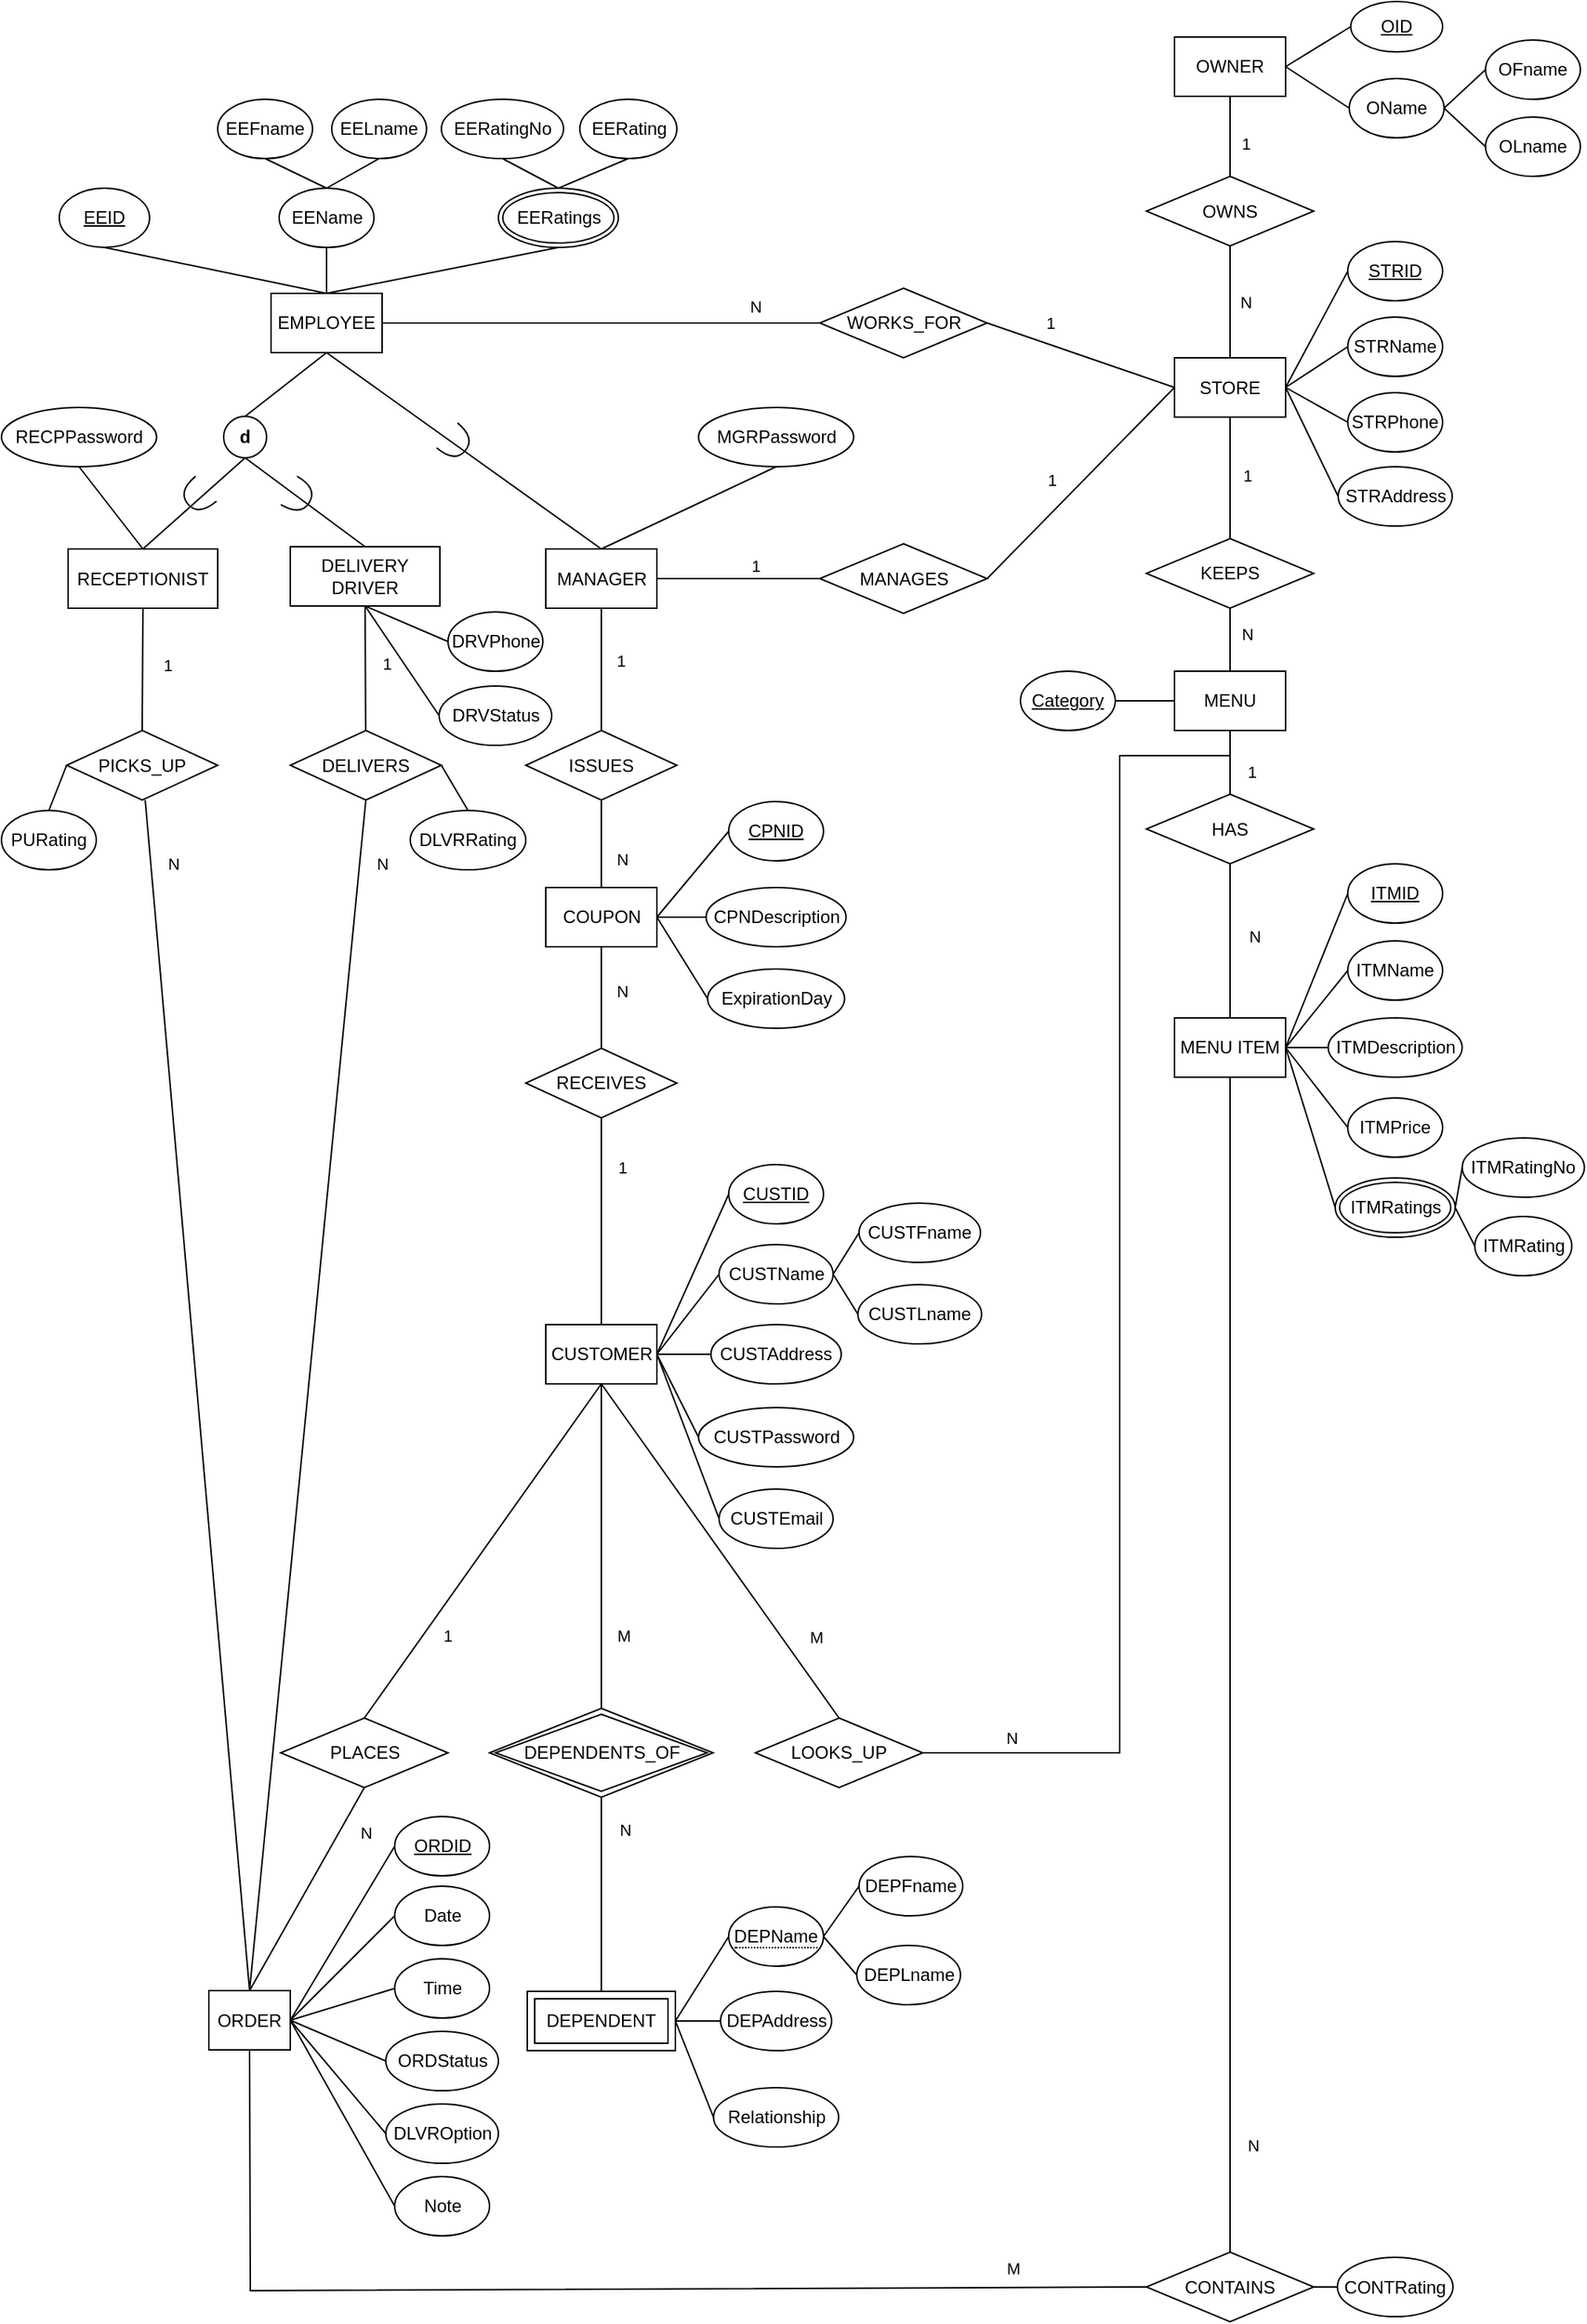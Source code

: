 <mxfile version="17.2.2" type="github">
  <diagram id="SFW6uyiaUGHVdkmB1JjF" name="Page-1">
    <mxGraphModel dx="1112" dy="411" grid="0" gridSize="10" guides="1" tooltips="1" connect="1" arrows="1" fold="1" page="1" pageScale="1" pageWidth="1100" pageHeight="850" background="none" math="0" shadow="0">
      <root>
        <mxCell id="0" />
        <mxCell id="1" parent="0" />
        <mxCell id="noU-ZZ-9LuPT3G-zOBd8-1" value="EMPLOYEE" style="whiteSpace=wrap;html=1;align=center;fillColor=default;" parent="1" vertex="1">
          <mxGeometry x="191" y="210" width="75" height="40" as="geometry" />
        </mxCell>
        <mxCell id="noU-ZZ-9LuPT3G-zOBd8-2" value="EEName" style="ellipse;whiteSpace=wrap;html=1;align=center;fillColor=default;gradientColor=none;" parent="1" vertex="1">
          <mxGeometry x="196.5" y="139" width="64" height="40" as="geometry" />
        </mxCell>
        <mxCell id="noU-ZZ-9LuPT3G-zOBd8-3" value="EEFname" style="ellipse;whiteSpace=wrap;html=1;align=center;fillColor=default;gradientColor=none;" parent="1" vertex="1">
          <mxGeometry x="155" y="79" width="64" height="40" as="geometry" />
        </mxCell>
        <mxCell id="noU-ZZ-9LuPT3G-zOBd8-4" value="EELname" style="ellipse;whiteSpace=wrap;html=1;align=center;fillColor=default;gradientColor=none;" parent="1" vertex="1">
          <mxGeometry x="232" y="79" width="64" height="40" as="geometry" />
        </mxCell>
        <mxCell id="noU-ZZ-9LuPT3G-zOBd8-6" value="&lt;u&gt;EEID&lt;/u&gt;" style="ellipse;whiteSpace=wrap;html=1;align=center;fillColor=default;gradientColor=none;" parent="1" vertex="1">
          <mxGeometry x="48" y="139" width="61" height="40" as="geometry" />
        </mxCell>
        <mxCell id="noU-ZZ-9LuPT3G-zOBd8-8" value="" style="endArrow=none;html=1;rounded=0;exitX=0.5;exitY=0;exitDx=0;exitDy=0;entryX=0.5;entryY=1;entryDx=0;entryDy=0;" parent="1" source="noU-ZZ-9LuPT3G-zOBd8-1" target="noU-ZZ-9LuPT3G-zOBd8-6" edge="1">
          <mxGeometry relative="1" as="geometry">
            <mxPoint x="463" y="321" as="sourcePoint" />
            <mxPoint x="623" y="321" as="targetPoint" />
          </mxGeometry>
        </mxCell>
        <mxCell id="noU-ZZ-9LuPT3G-zOBd8-9" value="" style="endArrow=none;html=1;rounded=0;exitX=0.5;exitY=0;exitDx=0;exitDy=0;entryX=0.5;entryY=1;entryDx=0;entryDy=0;" parent="1" source="noU-ZZ-9LuPT3G-zOBd8-1" target="noU-ZZ-9LuPT3G-zOBd8-2" edge="1">
          <mxGeometry relative="1" as="geometry">
            <mxPoint x="473" y="331" as="sourcePoint" />
            <mxPoint x="633" y="331" as="targetPoint" />
          </mxGeometry>
        </mxCell>
        <mxCell id="noU-ZZ-9LuPT3G-zOBd8-10" value="" style="endArrow=none;html=1;rounded=0;exitX=0.5;exitY=0;exitDx=0;exitDy=0;entryX=0.5;entryY=1;entryDx=0;entryDy=0;" parent="1" source="noU-ZZ-9LuPT3G-zOBd8-1" target="XxhGHqwdwqwEBPAkFFh7-3" edge="1">
          <mxGeometry relative="1" as="geometry">
            <mxPoint x="483" y="341" as="sourcePoint" />
            <mxPoint x="286.5" y="179" as="targetPoint" />
          </mxGeometry>
        </mxCell>
        <mxCell id="noU-ZZ-9LuPT3G-zOBd8-12" value="" style="endArrow=none;html=1;rounded=0;exitX=0.5;exitY=0;exitDx=0;exitDy=0;entryX=0.5;entryY=1;entryDx=0;entryDy=0;" parent="1" source="noU-ZZ-9LuPT3G-zOBd8-2" target="noU-ZZ-9LuPT3G-zOBd8-3" edge="1">
          <mxGeometry relative="1" as="geometry">
            <mxPoint x="503" y="361" as="sourcePoint" />
            <mxPoint x="663" y="361" as="targetPoint" />
          </mxGeometry>
        </mxCell>
        <mxCell id="noU-ZZ-9LuPT3G-zOBd8-13" value="" style="endArrow=none;html=1;rounded=0;exitX=0.5;exitY=0;exitDx=0;exitDy=0;entryX=0.5;entryY=1;entryDx=0;entryDy=0;" parent="1" source="noU-ZZ-9LuPT3G-zOBd8-2" target="noU-ZZ-9LuPT3G-zOBd8-4" edge="1">
          <mxGeometry relative="1" as="geometry">
            <mxPoint x="513" y="371" as="sourcePoint" />
            <mxPoint x="673" y="371" as="targetPoint" />
          </mxGeometry>
        </mxCell>
        <mxCell id="noU-ZZ-9LuPT3G-zOBd8-14" value="&lt;b&gt;d&lt;/b&gt;" style="ellipse;whiteSpace=wrap;html=1;" parent="1" vertex="1">
          <mxGeometry x="159" y="293" width="29" height="28" as="geometry" />
        </mxCell>
        <mxCell id="noU-ZZ-9LuPT3G-zOBd8-15" value="" style="endArrow=none;html=1;rounded=0;exitX=0.5;exitY=1;exitDx=0;exitDy=0;entryX=0.5;entryY=0;entryDx=0;entryDy=0;" parent="1" source="noU-ZZ-9LuPT3G-zOBd8-1" target="noU-ZZ-9LuPT3G-zOBd8-14" edge="1">
          <mxGeometry relative="1" as="geometry">
            <mxPoint x="238.5" y="220" as="sourcePoint" />
            <mxPoint x="424" y="189" as="targetPoint" />
          </mxGeometry>
        </mxCell>
        <mxCell id="noU-ZZ-9LuPT3G-zOBd8-16" value="" style="endArrow=none;html=1;rounded=0;exitX=0.5;exitY=1;exitDx=0;exitDy=0;entryX=0.5;entryY=0;entryDx=0;entryDy=0;" parent="1" source="noU-ZZ-9LuPT3G-zOBd8-1" target="noU-ZZ-9LuPT3G-zOBd8-29" edge="1">
          <mxGeometry relative="1" as="geometry">
            <mxPoint x="248.5" y="230" as="sourcePoint" />
            <mxPoint x="293" y="306" as="targetPoint" />
          </mxGeometry>
        </mxCell>
        <mxCell id="noU-ZZ-9LuPT3G-zOBd8-17" value="" style="endArrow=none;html=1;rounded=0;exitX=0.5;exitY=1;exitDx=0;exitDy=0;entryX=0.5;entryY=0;entryDx=0;entryDy=0;" parent="1" source="noU-ZZ-9LuPT3G-zOBd8-14" target="noU-ZZ-9LuPT3G-zOBd8-26" edge="1">
          <mxGeometry relative="1" as="geometry">
            <mxPoint x="258.5" y="240" as="sourcePoint" />
            <mxPoint x="100" y="381" as="targetPoint" />
          </mxGeometry>
        </mxCell>
        <mxCell id="noU-ZZ-9LuPT3G-zOBd8-18" value="" style="endArrow=none;html=1;rounded=0;exitX=0.5;exitY=1;exitDx=0;exitDy=0;entryX=0.5;entryY=0;entryDx=0;entryDy=0;" parent="1" source="noU-ZZ-9LuPT3G-zOBd8-14" target="noU-ZZ-9LuPT3G-zOBd8-27" edge="1">
          <mxGeometry relative="1" as="geometry">
            <mxPoint x="268.5" y="250" as="sourcePoint" />
            <mxPoint x="247" y="378" as="targetPoint" />
          </mxGeometry>
        </mxCell>
        <mxCell id="noU-ZZ-9LuPT3G-zOBd8-19" value="" style="shape=requiredInterface;html=1;verticalLabelPosition=bottom;sketch=0;rotation=140;" parent="1" vertex="1">
          <mxGeometry x="133" y="336" width="16" height="22" as="geometry" />
        </mxCell>
        <mxCell id="noU-ZZ-9LuPT3G-zOBd8-23" value="" style="shape=requiredInterface;html=1;verticalLabelPosition=bottom;sketch=0;rotation=30;" parent="1" vertex="1">
          <mxGeometry x="202" y="336" width="16" height="22" as="geometry" />
        </mxCell>
        <mxCell id="noU-ZZ-9LuPT3G-zOBd8-25" value="" style="shape=requiredInterface;html=1;verticalLabelPosition=bottom;sketch=0;rotation=40;" parent="1" vertex="1">
          <mxGeometry x="308" y="300" width="16" height="22" as="geometry" />
        </mxCell>
        <mxCell id="noU-ZZ-9LuPT3G-zOBd8-26" value="RECEPTIONIST" style="whiteSpace=wrap;html=1;align=center;fillColor=default;" parent="1" vertex="1">
          <mxGeometry x="54" y="382.5" width="101" height="40" as="geometry" />
        </mxCell>
        <mxCell id="noU-ZZ-9LuPT3G-zOBd8-27" value="DELIVERY DRIVER" style="whiteSpace=wrap;html=1;align=center;fillColor=default;" parent="1" vertex="1">
          <mxGeometry x="204" y="381" width="101" height="40" as="geometry" />
        </mxCell>
        <mxCell id="noU-ZZ-9LuPT3G-zOBd8-29" value="MANAGER" style="whiteSpace=wrap;html=1;align=center;fillColor=default;" parent="1" vertex="1">
          <mxGeometry x="376.5" y="382.5" width="75" height="40" as="geometry" />
        </mxCell>
        <mxCell id="noU-ZZ-9LuPT3G-zOBd8-30" value="WORKS_FOR" style="shape=rhombus;perimeter=rhombusPerimeter;whiteSpace=wrap;html=1;align=center;fillColor=default;gradientColor=none;" parent="1" vertex="1">
          <mxGeometry x="561.5" y="206.5" width="113" height="47" as="geometry" />
        </mxCell>
        <mxCell id="noU-ZZ-9LuPT3G-zOBd8-31" value="STORE" style="whiteSpace=wrap;html=1;align=center;fillColor=default;" parent="1" vertex="1">
          <mxGeometry x="801" y="253.5" width="75" height="40" as="geometry" />
        </mxCell>
        <mxCell id="noU-ZZ-9LuPT3G-zOBd8-32" value="&lt;u&gt;STRID&lt;/u&gt;" style="ellipse;whiteSpace=wrap;html=1;align=center;fillColor=default;gradientColor=none;" parent="1" vertex="1">
          <mxGeometry x="918" y="175" width="64" height="40" as="geometry" />
        </mxCell>
        <mxCell id="noU-ZZ-9LuPT3G-zOBd8-33" value="OWNER" style="whiteSpace=wrap;html=1;align=center;fillColor=default;" parent="1" vertex="1">
          <mxGeometry x="801" y="37" width="75" height="40" as="geometry" />
        </mxCell>
        <mxCell id="noU-ZZ-9LuPT3G-zOBd8-35" value="OWNS" style="shape=rhombus;perimeter=rhombusPerimeter;whiteSpace=wrap;html=1;align=center;fillColor=default;gradientColor=none;" parent="1" vertex="1">
          <mxGeometry x="782" y="131" width="113" height="47" as="geometry" />
        </mxCell>
        <mxCell id="noU-ZZ-9LuPT3G-zOBd8-36" value="&lt;u&gt;OID&lt;/u&gt;" style="ellipse;whiteSpace=wrap;html=1;align=center;fillColor=default;gradientColor=none;" parent="1" vertex="1">
          <mxGeometry x="920" y="13" width="62" height="34" as="geometry" />
        </mxCell>
        <mxCell id="noU-ZZ-9LuPT3G-zOBd8-37" value="OName" style="ellipse;whiteSpace=wrap;html=1;align=center;fillColor=default;gradientColor=none;" parent="1" vertex="1">
          <mxGeometry x="919" y="65" width="64" height="40" as="geometry" />
        </mxCell>
        <mxCell id="noU-ZZ-9LuPT3G-zOBd8-38" value="OFname" style="ellipse;whiteSpace=wrap;html=1;align=center;fillColor=default;gradientColor=none;" parent="1" vertex="1">
          <mxGeometry x="1011" y="39" width="64" height="40" as="geometry" />
        </mxCell>
        <mxCell id="noU-ZZ-9LuPT3G-zOBd8-39" value="OLname" style="ellipse;whiteSpace=wrap;html=1;align=center;fillColor=default;gradientColor=none;" parent="1" vertex="1">
          <mxGeometry x="1011" y="91" width="64" height="40" as="geometry" />
        </mxCell>
        <mxCell id="noU-ZZ-9LuPT3G-zOBd8-40" value="" style="endArrow=none;html=1;rounded=0;exitX=1;exitY=0.5;exitDx=0;exitDy=0;entryX=0;entryY=0.5;entryDx=0;entryDy=0;" parent="1" source="noU-ZZ-9LuPT3G-zOBd8-37" target="noU-ZZ-9LuPT3G-zOBd8-38" edge="1">
          <mxGeometry relative="1" as="geometry">
            <mxPoint x="1211" y="189" as="sourcePoint" />
            <mxPoint x="1371" y="189" as="targetPoint" />
          </mxGeometry>
        </mxCell>
        <mxCell id="noU-ZZ-9LuPT3G-zOBd8-41" value="" style="endArrow=none;html=1;rounded=0;entryX=0;entryY=0.5;entryDx=0;entryDy=0;exitX=1;exitY=0.5;exitDx=0;exitDy=0;" parent="1" source="noU-ZZ-9LuPT3G-zOBd8-37" target="noU-ZZ-9LuPT3G-zOBd8-39" edge="1">
          <mxGeometry relative="1" as="geometry">
            <mxPoint x="967" y="138" as="sourcePoint" />
            <mxPoint x="1381" y="199" as="targetPoint" />
          </mxGeometry>
        </mxCell>
        <mxCell id="noU-ZZ-9LuPT3G-zOBd8-42" value="" style="endArrow=none;html=1;rounded=0;exitX=0;exitY=0.5;exitDx=0;exitDy=0;entryX=1;entryY=0.5;entryDx=0;entryDy=0;" parent="1" source="noU-ZZ-9LuPT3G-zOBd8-36" target="noU-ZZ-9LuPT3G-zOBd8-33" edge="1">
          <mxGeometry relative="1" as="geometry">
            <mxPoint x="371.5" y="220" as="sourcePoint" />
            <mxPoint x="557" y="189" as="targetPoint" />
          </mxGeometry>
        </mxCell>
        <mxCell id="noU-ZZ-9LuPT3G-zOBd8-43" value="" style="endArrow=none;html=1;rounded=0;exitX=0;exitY=0.5;exitDx=0;exitDy=0;entryX=1;entryY=0.5;entryDx=0;entryDy=0;" parent="1" source="noU-ZZ-9LuPT3G-zOBd8-37" target="noU-ZZ-9LuPT3G-zOBd8-33" edge="1">
          <mxGeometry relative="1" as="geometry">
            <mxPoint x="381.5" y="230" as="sourcePoint" />
            <mxPoint x="567" y="199" as="targetPoint" />
          </mxGeometry>
        </mxCell>
        <mxCell id="noU-ZZ-9LuPT3G-zOBd8-44" value="STRName" style="ellipse;whiteSpace=wrap;html=1;align=center;fillColor=default;gradientColor=none;" parent="1" vertex="1">
          <mxGeometry x="918" y="226" width="64" height="40" as="geometry" />
        </mxCell>
        <mxCell id="noU-ZZ-9LuPT3G-zOBd8-45" value="STRPhone" style="ellipse;whiteSpace=wrap;html=1;align=center;fillColor=default;gradientColor=none;" parent="1" vertex="1">
          <mxGeometry x="918" y="277" width="64" height="40" as="geometry" />
        </mxCell>
        <mxCell id="noU-ZZ-9LuPT3G-zOBd8-46" value="STRAddress" style="ellipse;whiteSpace=wrap;html=1;align=center;fillColor=default;gradientColor=none;" parent="1" vertex="1">
          <mxGeometry x="911.5" y="327" width="77" height="40" as="geometry" />
        </mxCell>
        <mxCell id="noU-ZZ-9LuPT3G-zOBd8-47" value="" style="endArrow=none;html=1;rounded=0;entryX=0;entryY=0.5;entryDx=0;entryDy=0;exitX=1;exitY=0.5;exitDx=0;exitDy=0;" parent="1" source="noU-ZZ-9LuPT3G-zOBd8-31" target="noU-ZZ-9LuPT3G-zOBd8-32" edge="1">
          <mxGeometry relative="1" as="geometry">
            <mxPoint x="862" y="278" as="sourcePoint" />
            <mxPoint x="848.5" y="47" as="targetPoint" />
          </mxGeometry>
        </mxCell>
        <mxCell id="noU-ZZ-9LuPT3G-zOBd8-48" value="" style="endArrow=none;html=1;rounded=0;entryX=0;entryY=0.5;entryDx=0;entryDy=0;exitX=1;exitY=0.5;exitDx=0;exitDy=0;" parent="1" source="noU-ZZ-9LuPT3G-zOBd8-31" target="noU-ZZ-9LuPT3G-zOBd8-44" edge="1">
          <mxGeometry relative="1" as="geometry">
            <mxPoint x="949" y="233" as="sourcePoint" />
            <mxPoint x="858.5" y="57" as="targetPoint" />
          </mxGeometry>
        </mxCell>
        <mxCell id="noU-ZZ-9LuPT3G-zOBd8-49" value="" style="endArrow=none;html=1;rounded=0;exitX=1;exitY=0.5;exitDx=0;exitDy=0;entryX=0;entryY=0.5;entryDx=0;entryDy=0;" parent="1" source="noU-ZZ-9LuPT3G-zOBd8-31" target="noU-ZZ-9LuPT3G-zOBd8-45" edge="1">
          <mxGeometry relative="1" as="geometry">
            <mxPoint x="917" y="37" as="sourcePoint" />
            <mxPoint x="868.5" y="67" as="targetPoint" />
          </mxGeometry>
        </mxCell>
        <mxCell id="noU-ZZ-9LuPT3G-zOBd8-50" value="" style="endArrow=none;html=1;rounded=0;exitX=0;exitY=0.5;exitDx=0;exitDy=0;entryX=1;entryY=0.5;entryDx=0;entryDy=0;" parent="1" source="noU-ZZ-9LuPT3G-zOBd8-46" target="noU-ZZ-9LuPT3G-zOBd8-31" edge="1">
          <mxGeometry relative="1" as="geometry">
            <mxPoint x="927" y="47" as="sourcePoint" />
            <mxPoint x="878.5" y="77" as="targetPoint" />
          </mxGeometry>
        </mxCell>
        <mxCell id="noU-ZZ-9LuPT3G-zOBd8-51" value="MANAGES" style="shape=rhombus;perimeter=rhombusPerimeter;whiteSpace=wrap;html=1;align=center;fillColor=default;gradientColor=none;" parent="1" vertex="1">
          <mxGeometry x="561.5" y="379" width="113" height="47" as="geometry" />
        </mxCell>
        <mxCell id="noU-ZZ-9LuPT3G-zOBd8-52" value="KEEPS" style="shape=rhombus;perimeter=rhombusPerimeter;whiteSpace=wrap;html=1;align=center;fillColor=default;gradientColor=none;" parent="1" vertex="1">
          <mxGeometry x="782" y="375.5" width="113" height="47" as="geometry" />
        </mxCell>
        <mxCell id="noU-ZZ-9LuPT3G-zOBd8-53" value="MENU" style="whiteSpace=wrap;html=1;align=center;fillColor=default;" parent="1" vertex="1">
          <mxGeometry x="801" y="465" width="75" height="40" as="geometry" />
        </mxCell>
        <mxCell id="noU-ZZ-9LuPT3G-zOBd8-54" value="HAS" style="shape=rhombus;perimeter=rhombusPerimeter;whiteSpace=wrap;html=1;align=center;fillColor=default;gradientColor=none;" parent="1" vertex="1">
          <mxGeometry x="782" y="548" width="113" height="47" as="geometry" />
        </mxCell>
        <mxCell id="noU-ZZ-9LuPT3G-zOBd8-55" value="MENU ITEM" style="whiteSpace=wrap;html=1;align=center;fillColor=default;" parent="1" vertex="1">
          <mxGeometry x="801" y="699" width="75" height="40" as="geometry" />
        </mxCell>
        <mxCell id="noU-ZZ-9LuPT3G-zOBd8-56" value="&lt;u&gt;Category&lt;/u&gt;" style="ellipse;whiteSpace=wrap;html=1;align=center;fillColor=default;gradientColor=none;" parent="1" vertex="1">
          <mxGeometry x="697" y="465" width="64" height="40" as="geometry" />
        </mxCell>
        <mxCell id="noU-ZZ-9LuPT3G-zOBd8-57" value="" style="endArrow=none;html=1;rounded=0;entryX=0;entryY=0.5;entryDx=0;entryDy=0;exitX=1;exitY=0.5;exitDx=0;exitDy=0;" parent="1" source="noU-ZZ-9LuPT3G-zOBd8-56" target="noU-ZZ-9LuPT3G-zOBd8-53" edge="1">
          <mxGeometry relative="1" as="geometry">
            <mxPoint x="612" y="517" as="sourcePoint" />
            <mxPoint x="795" y="205" as="targetPoint" />
          </mxGeometry>
        </mxCell>
        <mxCell id="noU-ZZ-9LuPT3G-zOBd8-58" value="&lt;u&gt;ITMID&lt;/u&gt;" style="ellipse;whiteSpace=wrap;html=1;align=center;fillColor=default;gradientColor=none;" parent="1" vertex="1">
          <mxGeometry x="918" y="595" width="64" height="40" as="geometry" />
        </mxCell>
        <mxCell id="noU-ZZ-9LuPT3G-zOBd8-59" value="ITMName" style="ellipse;whiteSpace=wrap;html=1;align=center;fillColor=default;gradientColor=none;" parent="1" vertex="1">
          <mxGeometry x="918" y="647" width="64" height="40" as="geometry" />
        </mxCell>
        <mxCell id="noU-ZZ-9LuPT3G-zOBd8-60" value="ITMDescription" style="ellipse;whiteSpace=wrap;html=1;align=center;fillColor=default;gradientColor=none;" parent="1" vertex="1">
          <mxGeometry x="904.75" y="699" width="90.5" height="40" as="geometry" />
        </mxCell>
        <mxCell id="noU-ZZ-9LuPT3G-zOBd8-61" value="ITMPrice" style="ellipse;whiteSpace=wrap;html=1;align=center;fillColor=default;gradientColor=none;" parent="1" vertex="1">
          <mxGeometry x="918" y="753" width="64" height="40" as="geometry" />
        </mxCell>
        <mxCell id="noU-ZZ-9LuPT3G-zOBd8-62" value="" style="endArrow=none;html=1;rounded=0;entryX=0;entryY=0.5;entryDx=0;entryDy=0;exitX=1;exitY=0.5;exitDx=0;exitDy=0;" parent="1" source="noU-ZZ-9LuPT3G-zOBd8-55" target="noU-ZZ-9LuPT3G-zOBd8-58" edge="1">
          <mxGeometry relative="1" as="geometry">
            <mxPoint x="928" y="495" as="sourcePoint" />
            <mxPoint x="886" y="495" as="targetPoint" />
          </mxGeometry>
        </mxCell>
        <mxCell id="noU-ZZ-9LuPT3G-zOBd8-63" value="" style="endArrow=none;html=1;rounded=0;entryX=1;entryY=0.5;entryDx=0;entryDy=0;exitX=0;exitY=0.5;exitDx=0;exitDy=0;" parent="1" source="noU-ZZ-9LuPT3G-zOBd8-59" target="noU-ZZ-9LuPT3G-zOBd8-55" edge="1">
          <mxGeometry relative="1" as="geometry">
            <mxPoint x="938" y="505" as="sourcePoint" />
            <mxPoint x="896" y="505" as="targetPoint" />
          </mxGeometry>
        </mxCell>
        <mxCell id="noU-ZZ-9LuPT3G-zOBd8-64" value="" style="endArrow=none;html=1;rounded=0;entryX=1;entryY=0.5;entryDx=0;entryDy=0;exitX=0;exitY=0.5;exitDx=0;exitDy=0;" parent="1" source="noU-ZZ-9LuPT3G-zOBd8-60" target="noU-ZZ-9LuPT3G-zOBd8-55" edge="1">
          <mxGeometry relative="1" as="geometry">
            <mxPoint x="948" y="515" as="sourcePoint" />
            <mxPoint x="906" y="515" as="targetPoint" />
          </mxGeometry>
        </mxCell>
        <mxCell id="noU-ZZ-9LuPT3G-zOBd8-65" value="" style="endArrow=none;html=1;rounded=0;entryX=0;entryY=0.5;entryDx=0;entryDy=0;exitX=1;exitY=0.5;exitDx=0;exitDy=0;" parent="1" source="noU-ZZ-9LuPT3G-zOBd8-55" target="noU-ZZ-9LuPT3G-zOBd8-61" edge="1">
          <mxGeometry relative="1" as="geometry">
            <mxPoint x="958" y="525" as="sourcePoint" />
            <mxPoint x="916" y="525" as="targetPoint" />
          </mxGeometry>
        </mxCell>
        <mxCell id="noU-ZZ-9LuPT3G-zOBd8-66" value="ORDER" style="whiteSpace=wrap;html=1;align=center;fillColor=default;" parent="1" vertex="1">
          <mxGeometry x="149" y="1355.5" width="55" height="40" as="geometry" />
        </mxCell>
        <mxCell id="noU-ZZ-9LuPT3G-zOBd8-69" value="&lt;u&gt;ORDID&lt;/u&gt;" style="ellipse;whiteSpace=wrap;html=1;align=center;fillColor=default;gradientColor=none;" parent="1" vertex="1">
          <mxGeometry x="274.5" y="1238" width="64" height="40" as="geometry" />
        </mxCell>
        <mxCell id="noU-ZZ-9LuPT3G-zOBd8-71" value="CONTAINS" style="shape=rhombus;perimeter=rhombusPerimeter;whiteSpace=wrap;html=1;align=center;fillColor=default;gradientColor=none;" parent="1" vertex="1">
          <mxGeometry x="782" y="1532" width="113" height="47" as="geometry" />
        </mxCell>
        <mxCell id="noU-ZZ-9LuPT3G-zOBd8-72" value="DELIVERS" style="shape=rhombus;perimeter=rhombusPerimeter;whiteSpace=wrap;html=1;align=center;fillColor=default;gradientColor=none;" parent="1" vertex="1">
          <mxGeometry x="204" y="505" width="102" height="47" as="geometry" />
        </mxCell>
        <mxCell id="noU-ZZ-9LuPT3G-zOBd8-73" value="PICKS_UP" style="shape=rhombus;perimeter=rhombusPerimeter;whiteSpace=wrap;html=1;align=center;fillColor=default;gradientColor=none;" parent="1" vertex="1">
          <mxGeometry x="53" y="505" width="102" height="47" as="geometry" />
        </mxCell>
        <mxCell id="noU-ZZ-9LuPT3G-zOBd8-75" value="ISSUES" style="shape=rhombus;perimeter=rhombusPerimeter;whiteSpace=wrap;html=1;align=center;fillColor=default;gradientColor=none;" parent="1" vertex="1">
          <mxGeometry x="363" y="505" width="102" height="47" as="geometry" />
        </mxCell>
        <mxCell id="noU-ZZ-9LuPT3G-zOBd8-76" value="COUPON" style="whiteSpace=wrap;html=1;align=center;fillColor=default;" parent="1" vertex="1">
          <mxGeometry x="376.5" y="611" width="75" height="40" as="geometry" />
        </mxCell>
        <mxCell id="noU-ZZ-9LuPT3G-zOBd8-77" value="&lt;u&gt;CPNID&lt;/u&gt;" style="ellipse;whiteSpace=wrap;html=1;align=center;fillColor=default;gradientColor=none;" parent="1" vertex="1">
          <mxGeometry x="500" y="553" width="64" height="40" as="geometry" />
        </mxCell>
        <mxCell id="noU-ZZ-9LuPT3G-zOBd8-80" value="" style="endArrow=none;html=1;rounded=0;entryX=1;entryY=0.5;entryDx=0;entryDy=0;exitX=0;exitY=0.5;exitDx=0;exitDy=0;" parent="1" source="XxhGHqwdwqwEBPAkFFh7-5" target="noU-ZZ-9LuPT3G-zOBd8-55" edge="1">
          <mxGeometry relative="1" as="geometry">
            <mxPoint x="894.0" y="800.0" as="sourcePoint" />
            <mxPoint x="928" y="753" as="targetPoint" />
          </mxGeometry>
        </mxCell>
        <mxCell id="noU-ZZ-9LuPT3G-zOBd8-83" value="CPNDescription" style="ellipse;whiteSpace=wrap;html=1;align=center;fillColor=default;gradientColor=none;" parent="1" vertex="1">
          <mxGeometry x="484.75" y="611" width="94.5" height="40" as="geometry" />
        </mxCell>
        <mxCell id="noU-ZZ-9LuPT3G-zOBd8-85" value="ExpirationDay" style="ellipse;whiteSpace=wrap;html=1;align=center;fillColor=default;gradientColor=none;" parent="1" vertex="1">
          <mxGeometry x="485.75" y="666" width="92.5" height="40" as="geometry" />
        </mxCell>
        <mxCell id="noU-ZZ-9LuPT3G-zOBd8-86" value="" style="endArrow=none;html=1;rounded=0;entryX=0;entryY=0.5;entryDx=0;entryDy=0;exitX=1;exitY=0.5;exitDx=0;exitDy=0;" parent="1" source="noU-ZZ-9LuPT3G-zOBd8-76" target="noU-ZZ-9LuPT3G-zOBd8-77" edge="1">
          <mxGeometry relative="1" as="geometry">
            <mxPoint x="580" y="714" as="sourcePoint" />
            <mxPoint x="622" y="567" as="targetPoint" />
          </mxGeometry>
        </mxCell>
        <mxCell id="noU-ZZ-9LuPT3G-zOBd8-87" value="" style="endArrow=none;html=1;rounded=0;entryX=0;entryY=0.5;entryDx=0;entryDy=0;exitX=1;exitY=0.5;exitDx=0;exitDy=0;" parent="1" source="noU-ZZ-9LuPT3G-zOBd8-76" target="noU-ZZ-9LuPT3G-zOBd8-83" edge="1">
          <mxGeometry relative="1" as="geometry">
            <mxPoint x="763" y="708" as="sourcePoint" />
            <mxPoint x="805" y="561" as="targetPoint" />
          </mxGeometry>
        </mxCell>
        <mxCell id="noU-ZZ-9LuPT3G-zOBd8-88" value="" style="endArrow=none;html=1;rounded=0;entryX=0;entryY=0.5;entryDx=0;entryDy=0;exitX=1;exitY=0.5;exitDx=0;exitDy=0;" parent="1" source="noU-ZZ-9LuPT3G-zOBd8-76" target="noU-ZZ-9LuPT3G-zOBd8-85" edge="1">
          <mxGeometry relative="1" as="geometry">
            <mxPoint x="437" y="667" as="sourcePoint" />
            <mxPoint x="815" y="571" as="targetPoint" />
          </mxGeometry>
        </mxCell>
        <mxCell id="noU-ZZ-9LuPT3G-zOBd8-89" value="CUSTOMER" style="whiteSpace=wrap;html=1;align=center;fillColor=default;" parent="1" vertex="1">
          <mxGeometry x="376.5" y="906" width="75" height="40" as="geometry" />
        </mxCell>
        <mxCell id="noU-ZZ-9LuPT3G-zOBd8-90" value="RECEIVES" style="shape=rhombus;perimeter=rhombusPerimeter;whiteSpace=wrap;html=1;align=center;fillColor=default;gradientColor=none;" parent="1" vertex="1">
          <mxGeometry x="363" y="719.5" width="102" height="47" as="geometry" />
        </mxCell>
        <mxCell id="noU-ZZ-9LuPT3G-zOBd8-91" value="&lt;u&gt;CUSTID&lt;/u&gt;" style="ellipse;whiteSpace=wrap;html=1;align=center;fillColor=default;gradientColor=none;" parent="1" vertex="1">
          <mxGeometry x="500" y="798" width="64" height="40" as="geometry" />
        </mxCell>
        <mxCell id="noU-ZZ-9LuPT3G-zOBd8-92" value="CUSTName" style="ellipse;whiteSpace=wrap;html=1;align=center;fillColor=default;gradientColor=none;" parent="1" vertex="1">
          <mxGeometry x="493.5" y="852" width="77" height="40" as="geometry" />
        </mxCell>
        <mxCell id="noU-ZZ-9LuPT3G-zOBd8-93" value="CUSTFname" style="ellipse;whiteSpace=wrap;html=1;align=center;fillColor=default;gradientColor=none;" parent="1" vertex="1">
          <mxGeometry x="588" y="824" width="82" height="40" as="geometry" />
        </mxCell>
        <mxCell id="noU-ZZ-9LuPT3G-zOBd8-94" value="CUSTLname" style="ellipse;whiteSpace=wrap;html=1;align=center;fillColor=default;gradientColor=none;" parent="1" vertex="1">
          <mxGeometry x="587.25" y="879" width="83.5" height="40" as="geometry" />
        </mxCell>
        <mxCell id="noU-ZZ-9LuPT3G-zOBd8-95" value="" style="endArrow=none;html=1;rounded=0;exitX=1;exitY=0.5;exitDx=0;exitDy=0;entryX=0;entryY=0.5;entryDx=0;entryDy=0;" parent="1" source="noU-ZZ-9LuPT3G-zOBd8-92" target="noU-ZZ-9LuPT3G-zOBd8-93" edge="1">
          <mxGeometry relative="1" as="geometry">
            <mxPoint x="799" y="1073" as="sourcePoint" />
            <mxPoint x="959" y="1073" as="targetPoint" />
          </mxGeometry>
        </mxCell>
        <mxCell id="noU-ZZ-9LuPT3G-zOBd8-96" value="" style="endArrow=none;html=1;rounded=0;entryX=0;entryY=0.5;entryDx=0;entryDy=0;exitX=1;exitY=0.5;exitDx=0;exitDy=0;" parent="1" source="noU-ZZ-9LuPT3G-zOBd8-92" target="noU-ZZ-9LuPT3G-zOBd8-94" edge="1">
          <mxGeometry relative="1" as="geometry">
            <mxPoint x="555" y="1022" as="sourcePoint" />
            <mxPoint x="969" y="1083" as="targetPoint" />
          </mxGeometry>
        </mxCell>
        <mxCell id="noU-ZZ-9LuPT3G-zOBd8-97" value="CUSTAddress" style="ellipse;whiteSpace=wrap;html=1;align=center;fillColor=default;gradientColor=none;" parent="1" vertex="1">
          <mxGeometry x="488" y="906" width="88" height="40" as="geometry" />
        </mxCell>
        <mxCell id="noU-ZZ-9LuPT3G-zOBd8-103" value="" style="endArrow=none;html=1;rounded=0;exitX=1;exitY=0.5;exitDx=0;exitDy=0;entryX=0;entryY=0.5;entryDx=0;entryDy=0;" parent="1" source="noU-ZZ-9LuPT3G-zOBd8-89" target="noU-ZZ-9LuPT3G-zOBd8-91" edge="1">
          <mxGeometry relative="1" as="geometry">
            <mxPoint x="574" y="906.5" as="sourcePoint" />
            <mxPoint x="598" y="880" as="targetPoint" />
          </mxGeometry>
        </mxCell>
        <mxCell id="noU-ZZ-9LuPT3G-zOBd8-104" value="" style="endArrow=none;html=1;rounded=0;exitX=0;exitY=0.5;exitDx=0;exitDy=0;entryX=1;entryY=0.5;entryDx=0;entryDy=0;" parent="1" source="noU-ZZ-9LuPT3G-zOBd8-92" target="noU-ZZ-9LuPT3G-zOBd8-89" edge="1">
          <mxGeometry relative="1" as="geometry">
            <mxPoint x="584" y="916.5" as="sourcePoint" />
            <mxPoint x="460" y="937" as="targetPoint" />
          </mxGeometry>
        </mxCell>
        <mxCell id="noU-ZZ-9LuPT3G-zOBd8-105" value="" style="endArrow=none;html=1;rounded=0;exitX=0;exitY=0.5;exitDx=0;exitDy=0;entryX=1;entryY=0.5;entryDx=0;entryDy=0;" parent="1" source="noU-ZZ-9LuPT3G-zOBd8-97" target="noU-ZZ-9LuPT3G-zOBd8-89" edge="1">
          <mxGeometry relative="1" as="geometry">
            <mxPoint x="594" y="926.5" as="sourcePoint" />
            <mxPoint x="618" y="900" as="targetPoint" />
          </mxGeometry>
        </mxCell>
        <mxCell id="noU-ZZ-9LuPT3G-zOBd8-107" value="DEPENDENTS_OF" style="shape=rhombus;double=1;perimeter=rhombusPerimeter;whiteSpace=wrap;html=1;align=center;" parent="1" vertex="1">
          <mxGeometry x="338.5" y="1165" width="151" height="60" as="geometry" />
        </mxCell>
        <mxCell id="noU-ZZ-9LuPT3G-zOBd8-108" value="DEPENDENT" style="shape=ext;margin=3;double=1;whiteSpace=wrap;html=1;align=center;" parent="1" vertex="1">
          <mxGeometry x="364" y="1356" width="100" height="40" as="geometry" />
        </mxCell>
        <mxCell id="noU-ZZ-9LuPT3G-zOBd8-110" value="DEPFname" style="ellipse;whiteSpace=wrap;html=1;align=center;fillColor=default;gradientColor=none;" parent="1" vertex="1">
          <mxGeometry x="588" y="1265" width="70" height="40" as="geometry" />
        </mxCell>
        <mxCell id="noU-ZZ-9LuPT3G-zOBd8-111" value="DEPLname" style="ellipse;whiteSpace=wrap;html=1;align=center;fillColor=default;gradientColor=none;" parent="1" vertex="1">
          <mxGeometry x="586.5" y="1325" width="70" height="40" as="geometry" />
        </mxCell>
        <mxCell id="noU-ZZ-9LuPT3G-zOBd8-112" value="" style="endArrow=none;html=1;rounded=0;exitX=1;exitY=0.5;exitDx=0;exitDy=0;entryX=0;entryY=0.5;entryDx=0;entryDy=0;" parent="1" source="WgHKaXqXbtPij1zSODDi-1" target="noU-ZZ-9LuPT3G-zOBd8-110" edge="1">
          <mxGeometry relative="1" as="geometry">
            <mxPoint x="564" y="1311.5" as="sourcePoint" />
            <mxPoint x="959" y="1488" as="targetPoint" />
          </mxGeometry>
        </mxCell>
        <mxCell id="noU-ZZ-9LuPT3G-zOBd8-113" value="" style="endArrow=none;html=1;rounded=0;entryX=0;entryY=0.5;entryDx=0;entryDy=0;exitX=1;exitY=0.5;exitDx=0;exitDy=0;" parent="1" source="WgHKaXqXbtPij1zSODDi-1" target="noU-ZZ-9LuPT3G-zOBd8-111" edge="1">
          <mxGeometry relative="1" as="geometry">
            <mxPoint x="564" y="1311.5" as="sourcePoint" />
            <mxPoint x="969" y="1498" as="targetPoint" />
          </mxGeometry>
        </mxCell>
        <mxCell id="noU-ZZ-9LuPT3G-zOBd8-114" value="DEPAddress" style="ellipse;whiteSpace=wrap;html=1;align=center;fillColor=default;gradientColor=none;" parent="1" vertex="1">
          <mxGeometry x="494.5" y="1356" width="75" height="40" as="geometry" />
        </mxCell>
        <mxCell id="noU-ZZ-9LuPT3G-zOBd8-115" value="Relationship" style="ellipse;whiteSpace=wrap;html=1;align=center;fillColor=default;gradientColor=none;" parent="1" vertex="1">
          <mxGeometry x="489.75" y="1421" width="84.5" height="40" as="geometry" />
        </mxCell>
        <mxCell id="noU-ZZ-9LuPT3G-zOBd8-116" value="" style="endArrow=none;html=1;rounded=0;exitX=1;exitY=0.5;exitDx=0;exitDy=0;entryX=0;entryY=0.5;entryDx=0;entryDy=0;" parent="1" source="noU-ZZ-9LuPT3G-zOBd8-108" target="WgHKaXqXbtPij1zSODDi-1" edge="1">
          <mxGeometry relative="1" as="geometry">
            <mxPoint x="574" y="1321.5" as="sourcePoint" />
            <mxPoint x="500" y="1311.5" as="targetPoint" />
          </mxGeometry>
        </mxCell>
        <mxCell id="noU-ZZ-9LuPT3G-zOBd8-117" value="" style="endArrow=none;html=1;rounded=0;exitX=0;exitY=0.5;exitDx=0;exitDy=0;entryX=1;entryY=0.5;entryDx=0;entryDy=0;" parent="1" source="noU-ZZ-9LuPT3G-zOBd8-114" target="noU-ZZ-9LuPT3G-zOBd8-108" edge="1">
          <mxGeometry relative="1" as="geometry">
            <mxPoint x="584" y="1331.5" as="sourcePoint" />
            <mxPoint x="608" y="1305" as="targetPoint" />
          </mxGeometry>
        </mxCell>
        <mxCell id="noU-ZZ-9LuPT3G-zOBd8-118" value="" style="endArrow=none;html=1;rounded=0;exitX=0;exitY=0.5;exitDx=0;exitDy=0;entryX=1;entryY=0.5;entryDx=0;entryDy=0;" parent="1" source="noU-ZZ-9LuPT3G-zOBd8-115" target="noU-ZZ-9LuPT3G-zOBd8-108" edge="1">
          <mxGeometry relative="1" as="geometry">
            <mxPoint x="594" y="1341.5" as="sourcePoint" />
            <mxPoint x="618" y="1315" as="targetPoint" />
          </mxGeometry>
        </mxCell>
        <mxCell id="noU-ZZ-9LuPT3G-zOBd8-119" value="PLACES" style="shape=rhombus;perimeter=rhombusPerimeter;whiteSpace=wrap;html=1;align=center;fillColor=default;gradientColor=none;" parent="1" vertex="1">
          <mxGeometry x="197.5" y="1171.5" width="113" height="47" as="geometry" />
        </mxCell>
        <mxCell id="noU-ZZ-9LuPT3G-zOBd8-120" value="LOOKS_UP" style="shape=rhombus;perimeter=rhombusPerimeter;whiteSpace=wrap;html=1;align=center;fillColor=default;gradientColor=none;" parent="1" vertex="1">
          <mxGeometry x="518" y="1171.5" width="113" height="47" as="geometry" />
        </mxCell>
        <mxCell id="noU-ZZ-9LuPT3G-zOBd8-121" value="Date" style="ellipse;whiteSpace=wrap;html=1;align=center;fillColor=default;gradientColor=none;" parent="1" vertex="1">
          <mxGeometry x="274.5" y="1285" width="64" height="40" as="geometry" />
        </mxCell>
        <mxCell id="noU-ZZ-9LuPT3G-zOBd8-122" value="Time" style="ellipse;whiteSpace=wrap;html=1;align=center;fillColor=default;gradientColor=none;" parent="1" vertex="1">
          <mxGeometry x="274.5" y="1334" width="64" height="40" as="geometry" />
        </mxCell>
        <mxCell id="noU-ZZ-9LuPT3G-zOBd8-123" value="" style="endArrow=none;html=1;rounded=0;exitX=1;exitY=0.5;exitDx=0;exitDy=0;entryX=0;entryY=0.5;entryDx=0;entryDy=0;" parent="1" source="noU-ZZ-9LuPT3G-zOBd8-66" target="noU-ZZ-9LuPT3G-zOBd8-69" edge="1">
          <mxGeometry relative="1" as="geometry">
            <mxPoint x="474" y="1386" as="sourcePoint" />
            <mxPoint x="510" y="1321.5" as="targetPoint" />
          </mxGeometry>
        </mxCell>
        <mxCell id="noU-ZZ-9LuPT3G-zOBd8-124" value="" style="endArrow=none;html=1;rounded=0;exitX=1;exitY=0.5;exitDx=0;exitDy=0;entryX=0;entryY=0.5;entryDx=0;entryDy=0;" parent="1" source="noU-ZZ-9LuPT3G-zOBd8-66" target="noU-ZZ-9LuPT3G-zOBd8-121" edge="1">
          <mxGeometry relative="1" as="geometry">
            <mxPoint x="484" y="1396" as="sourcePoint" />
            <mxPoint x="520" y="1331.5" as="targetPoint" />
          </mxGeometry>
        </mxCell>
        <mxCell id="noU-ZZ-9LuPT3G-zOBd8-125" value="" style="endArrow=none;html=1;rounded=0;exitX=0;exitY=0.5;exitDx=0;exitDy=0;entryX=1;entryY=0.5;entryDx=0;entryDy=0;" parent="1" source="noU-ZZ-9LuPT3G-zOBd8-122" target="noU-ZZ-9LuPT3G-zOBd8-66" edge="1">
          <mxGeometry relative="1" as="geometry">
            <mxPoint x="494" y="1406" as="sourcePoint" />
            <mxPoint x="530" y="1341.5" as="targetPoint" />
          </mxGeometry>
        </mxCell>
        <mxCell id="noU-ZZ-9LuPT3G-zOBd8-127" value="" style="endArrow=none;html=1;rounded=0;exitX=1;exitY=0.5;exitDx=0;exitDy=0;entryX=0;entryY=0.5;entryDx=0;entryDy=0;" parent="1" source="noU-ZZ-9LuPT3G-zOBd8-1" target="noU-ZZ-9LuPT3G-zOBd8-30" edge="1">
          <mxGeometry relative="1" as="geometry">
            <mxPoint x="238.5" y="220" as="sourcePoint" />
            <mxPoint x="424" y="189" as="targetPoint" />
          </mxGeometry>
        </mxCell>
        <mxCell id="noU-ZZ-9LuPT3G-zOBd8-176" value="N" style="edgeLabel;html=1;align=center;verticalAlign=middle;resizable=0;points=[];" parent="noU-ZZ-9LuPT3G-zOBd8-127" vertex="1" connectable="0">
          <mxGeometry x="0.699" y="-1" relative="1" as="geometry">
            <mxPoint x="1" y="-12" as="offset" />
          </mxGeometry>
        </mxCell>
        <mxCell id="noU-ZZ-9LuPT3G-zOBd8-128" value="" style="endArrow=none;html=1;rounded=0;exitX=1;exitY=0.5;exitDx=0;exitDy=0;entryX=0;entryY=0.5;entryDx=0;entryDy=0;" parent="1" source="noU-ZZ-9LuPT3G-zOBd8-30" target="noU-ZZ-9LuPT3G-zOBd8-31" edge="1">
          <mxGeometry relative="1" as="geometry">
            <mxPoint x="248.5" y="230" as="sourcePoint" />
            <mxPoint x="434" y="199" as="targetPoint" />
          </mxGeometry>
        </mxCell>
        <mxCell id="noU-ZZ-9LuPT3G-zOBd8-177" value="1" style="edgeLabel;html=1;align=center;verticalAlign=middle;resizable=0;points=[];" parent="noU-ZZ-9LuPT3G-zOBd8-128" vertex="1" connectable="0">
          <mxGeometry x="-0.587" y="4" relative="1" as="geometry">
            <mxPoint x="15" y="-5" as="offset" />
          </mxGeometry>
        </mxCell>
        <mxCell id="noU-ZZ-9LuPT3G-zOBd8-129" value="" style="endArrow=none;html=1;rounded=0;exitX=0.5;exitY=1;exitDx=0;exitDy=0;" parent="1" source="noU-ZZ-9LuPT3G-zOBd8-33" target="noU-ZZ-9LuPT3G-zOBd8-35" edge="1">
          <mxGeometry relative="1" as="geometry">
            <mxPoint x="258.5" y="240" as="sourcePoint" />
            <mxPoint x="444" y="209" as="targetPoint" />
          </mxGeometry>
        </mxCell>
        <mxCell id="noU-ZZ-9LuPT3G-zOBd8-155" value="1" style="edgeLabel;html=1;align=center;verticalAlign=middle;resizable=0;points=[];" parent="noU-ZZ-9LuPT3G-zOBd8-129" vertex="1" connectable="0">
          <mxGeometry x="-0.148" y="1" relative="1" as="geometry">
            <mxPoint x="9" y="9" as="offset" />
          </mxGeometry>
        </mxCell>
        <mxCell id="noU-ZZ-9LuPT3G-zOBd8-130" value="" style="endArrow=none;html=1;rounded=0;entryX=0.5;entryY=1;entryDx=0;entryDy=0;" parent="1" source="noU-ZZ-9LuPT3G-zOBd8-31" target="noU-ZZ-9LuPT3G-zOBd8-35" edge="1">
          <mxGeometry relative="1" as="geometry">
            <mxPoint x="268.5" y="250" as="sourcePoint" />
            <mxPoint x="454" y="219" as="targetPoint" />
          </mxGeometry>
        </mxCell>
        <mxCell id="noU-ZZ-9LuPT3G-zOBd8-154" value="N" style="edgeLabel;html=1;align=center;verticalAlign=middle;resizable=0;points=[];" parent="noU-ZZ-9LuPT3G-zOBd8-130" vertex="1" connectable="0">
          <mxGeometry x="0.285" y="-2" relative="1" as="geometry">
            <mxPoint x="8" y="11" as="offset" />
          </mxGeometry>
        </mxCell>
        <mxCell id="noU-ZZ-9LuPT3G-zOBd8-131" value="" style="endArrow=none;html=1;rounded=0;exitX=1;exitY=0.5;exitDx=0;exitDy=0;entryX=0;entryY=0.5;entryDx=0;entryDy=0;" parent="1" source="noU-ZZ-9LuPT3G-zOBd8-29" target="noU-ZZ-9LuPT3G-zOBd8-51" edge="1">
          <mxGeometry relative="1" as="geometry">
            <mxPoint x="278.5" y="260" as="sourcePoint" />
            <mxPoint x="464" y="229" as="targetPoint" />
          </mxGeometry>
        </mxCell>
        <mxCell id="noU-ZZ-9LuPT3G-zOBd8-178" value="1" style="edgeLabel;html=1;align=center;verticalAlign=middle;resizable=0;points=[];" parent="noU-ZZ-9LuPT3G-zOBd8-131" vertex="1" connectable="0">
          <mxGeometry x="0.336" relative="1" as="geometry">
            <mxPoint x="-7" y="-9" as="offset" />
          </mxGeometry>
        </mxCell>
        <mxCell id="noU-ZZ-9LuPT3G-zOBd8-132" value="" style="endArrow=none;html=1;rounded=0;exitX=1;exitY=0.5;exitDx=0;exitDy=0;entryX=0;entryY=0.5;entryDx=0;entryDy=0;" parent="1" source="noU-ZZ-9LuPT3G-zOBd8-51" target="noU-ZZ-9LuPT3G-zOBd8-31" edge="1">
          <mxGeometry relative="1" as="geometry">
            <mxPoint x="288.5" y="270" as="sourcePoint" />
            <mxPoint x="474" y="239" as="targetPoint" />
          </mxGeometry>
        </mxCell>
        <mxCell id="noU-ZZ-9LuPT3G-zOBd8-179" value="1" style="edgeLabel;html=1;align=center;verticalAlign=middle;resizable=0;points=[];" parent="noU-ZZ-9LuPT3G-zOBd8-132" vertex="1" connectable="0">
          <mxGeometry x="-0.444" relative="1" as="geometry">
            <mxPoint x="8" y="-31" as="offset" />
          </mxGeometry>
        </mxCell>
        <mxCell id="noU-ZZ-9LuPT3G-zOBd8-133" value="" style="endArrow=none;html=1;rounded=0;exitX=0.5;exitY=0;exitDx=0;exitDy=0;entryX=0.5;entryY=1;entryDx=0;entryDy=0;" parent="1" source="noU-ZZ-9LuPT3G-zOBd8-52" target="noU-ZZ-9LuPT3G-zOBd8-31" edge="1">
          <mxGeometry relative="1" as="geometry">
            <mxPoint x="298.5" y="280" as="sourcePoint" />
            <mxPoint x="484" y="249" as="targetPoint" />
          </mxGeometry>
        </mxCell>
        <mxCell id="noU-ZZ-9LuPT3G-zOBd8-157" value="1" style="edgeLabel;html=1;align=center;verticalAlign=middle;resizable=0;points=[];" parent="noU-ZZ-9LuPT3G-zOBd8-133" vertex="1" connectable="0">
          <mxGeometry x="0.11" y="1" relative="1" as="geometry">
            <mxPoint x="12" y="3" as="offset" />
          </mxGeometry>
        </mxCell>
        <mxCell id="noU-ZZ-9LuPT3G-zOBd8-134" value="" style="endArrow=none;html=1;rounded=0;entryX=0.5;entryY=1;entryDx=0;entryDy=0;" parent="1" source="noU-ZZ-9LuPT3G-zOBd8-53" target="noU-ZZ-9LuPT3G-zOBd8-52" edge="1">
          <mxGeometry relative="1" as="geometry">
            <mxPoint x="308.5" y="290" as="sourcePoint" />
            <mxPoint x="494" y="259" as="targetPoint" />
          </mxGeometry>
        </mxCell>
        <mxCell id="noU-ZZ-9LuPT3G-zOBd8-156" value="N" style="edgeLabel;html=1;align=center;verticalAlign=middle;resizable=0;points=[];" parent="noU-ZZ-9LuPT3G-zOBd8-134" vertex="1" connectable="0">
          <mxGeometry x="0.224" relative="1" as="geometry">
            <mxPoint x="11" y="1" as="offset" />
          </mxGeometry>
        </mxCell>
        <mxCell id="noU-ZZ-9LuPT3G-zOBd8-135" value="" style="endArrow=none;html=1;rounded=0;entryX=0.5;entryY=1;entryDx=0;entryDy=0;" parent="1" source="noU-ZZ-9LuPT3G-zOBd8-54" target="noU-ZZ-9LuPT3G-zOBd8-53" edge="1">
          <mxGeometry relative="1" as="geometry">
            <mxPoint x="318.5" y="300" as="sourcePoint" />
            <mxPoint x="504" y="269" as="targetPoint" />
          </mxGeometry>
        </mxCell>
        <mxCell id="noU-ZZ-9LuPT3G-zOBd8-158" value="1" style="edgeLabel;html=1;align=center;verticalAlign=middle;resizable=0;points=[];" parent="noU-ZZ-9LuPT3G-zOBd8-135" vertex="1" connectable="0">
          <mxGeometry x="-0.302" y="-1" relative="1" as="geometry">
            <mxPoint x="13" as="offset" />
          </mxGeometry>
        </mxCell>
        <mxCell id="noU-ZZ-9LuPT3G-zOBd8-137" value="" style="endArrow=none;html=1;rounded=0;entryX=0.5;entryY=0;entryDx=0;entryDy=0;exitX=0.5;exitY=1;exitDx=0;exitDy=0;" parent="1" source="noU-ZZ-9LuPT3G-zOBd8-54" target="noU-ZZ-9LuPT3G-zOBd8-55" edge="1">
          <mxGeometry relative="1" as="geometry">
            <mxPoint x="848.5" y="558" as="sourcePoint" />
            <mxPoint x="838" y="637" as="targetPoint" />
          </mxGeometry>
        </mxCell>
        <mxCell id="noU-ZZ-9LuPT3G-zOBd8-159" value="N" style="edgeLabel;html=1;align=center;verticalAlign=middle;resizable=0;points=[];" parent="noU-ZZ-9LuPT3G-zOBd8-137" vertex="1" connectable="0">
          <mxGeometry x="-0.058" y="2" relative="1" as="geometry">
            <mxPoint x="14" as="offset" />
          </mxGeometry>
        </mxCell>
        <mxCell id="noU-ZZ-9LuPT3G-zOBd8-138" value="" style="endArrow=none;html=1;rounded=0;exitX=0.5;exitY=1;exitDx=0;exitDy=0;entryX=0.5;entryY=0;entryDx=0;entryDy=0;" parent="1" source="noU-ZZ-9LuPT3G-zOBd8-55" target="noU-ZZ-9LuPT3G-zOBd8-71" edge="1">
          <mxGeometry relative="1" as="geometry">
            <mxPoint x="848.5" y="605" as="sourcePoint" />
            <mxPoint x="878" y="1262" as="targetPoint" />
          </mxGeometry>
        </mxCell>
        <mxCell id="noU-ZZ-9LuPT3G-zOBd8-160" value="N" style="edgeLabel;html=1;align=center;verticalAlign=middle;resizable=0;points=[];" parent="noU-ZZ-9LuPT3G-zOBd8-138" vertex="1" connectable="0">
          <mxGeometry x="0.818" y="1" relative="1" as="geometry">
            <mxPoint x="14" as="offset" />
          </mxGeometry>
        </mxCell>
        <mxCell id="noU-ZZ-9LuPT3G-zOBd8-139" value="" style="endArrow=none;html=1;rounded=0;exitX=0.5;exitY=0;exitDx=0;exitDy=0;entryX=0.5;entryY=1;entryDx=0;entryDy=0;" parent="1" source="noU-ZZ-9LuPT3G-zOBd8-75" target="noU-ZZ-9LuPT3G-zOBd8-29" edge="1">
          <mxGeometry relative="1" as="geometry">
            <mxPoint x="461.5" y="412.5" as="sourcePoint" />
            <mxPoint x="571.5" y="412.5" as="targetPoint" />
          </mxGeometry>
        </mxCell>
        <mxCell id="noU-ZZ-9LuPT3G-zOBd8-172" value="1" style="edgeLabel;html=1;align=center;verticalAlign=middle;resizable=0;points=[];" parent="noU-ZZ-9LuPT3G-zOBd8-139" vertex="1" connectable="0">
          <mxGeometry x="0.212" y="2" relative="1" as="geometry">
            <mxPoint x="15" y="3" as="offset" />
          </mxGeometry>
        </mxCell>
        <mxCell id="noU-ZZ-9LuPT3G-zOBd8-140" value="" style="endArrow=none;html=1;rounded=0;exitX=0.5;exitY=0;exitDx=0;exitDy=0;" parent="1" source="noU-ZZ-9LuPT3G-zOBd8-76" target="noU-ZZ-9LuPT3G-zOBd8-75" edge="1">
          <mxGeometry relative="1" as="geometry">
            <mxPoint x="471.5" y="422.5" as="sourcePoint" />
            <mxPoint x="581.5" y="422.5" as="targetPoint" />
          </mxGeometry>
        </mxCell>
        <mxCell id="noU-ZZ-9LuPT3G-zOBd8-173" value="N" style="edgeLabel;html=1;align=center;verticalAlign=middle;resizable=0;points=[];" parent="noU-ZZ-9LuPT3G-zOBd8-140" vertex="1" connectable="0">
          <mxGeometry x="-0.152" y="-1" relative="1" as="geometry">
            <mxPoint x="13" y="6" as="offset" />
          </mxGeometry>
        </mxCell>
        <mxCell id="noU-ZZ-9LuPT3G-zOBd8-141" value="" style="endArrow=none;html=1;rounded=0;exitX=0.5;exitY=0;exitDx=0;exitDy=0;" parent="1" source="noU-ZZ-9LuPT3G-zOBd8-90" target="noU-ZZ-9LuPT3G-zOBd8-76" edge="1">
          <mxGeometry relative="1" as="geometry">
            <mxPoint x="481.5" y="432.5" as="sourcePoint" />
            <mxPoint x="591.5" y="432.5" as="targetPoint" />
          </mxGeometry>
        </mxCell>
        <mxCell id="noU-ZZ-9LuPT3G-zOBd8-174" value="N" style="edgeLabel;html=1;align=center;verticalAlign=middle;resizable=0;points=[];" parent="noU-ZZ-9LuPT3G-zOBd8-141" vertex="1" connectable="0">
          <mxGeometry x="0.182" relative="1" as="geometry">
            <mxPoint x="14" y="2" as="offset" />
          </mxGeometry>
        </mxCell>
        <mxCell id="noU-ZZ-9LuPT3G-zOBd8-142" value="" style="endArrow=none;html=1;rounded=0;exitX=0.5;exitY=0;exitDx=0;exitDy=0;entryX=0.5;entryY=1;entryDx=0;entryDy=0;" parent="1" source="noU-ZZ-9LuPT3G-zOBd8-89" target="noU-ZZ-9LuPT3G-zOBd8-90" edge="1">
          <mxGeometry relative="1" as="geometry">
            <mxPoint x="424" y="729.5" as="sourcePoint" />
            <mxPoint x="424" y="661" as="targetPoint" />
          </mxGeometry>
        </mxCell>
        <mxCell id="noU-ZZ-9LuPT3G-zOBd8-175" value="1" style="edgeLabel;html=1;align=center;verticalAlign=middle;resizable=0;points=[];" parent="noU-ZZ-9LuPT3G-zOBd8-142" vertex="1" connectable="0">
          <mxGeometry x="0.563" y="1" relative="1" as="geometry">
            <mxPoint x="15" y="3" as="offset" />
          </mxGeometry>
        </mxCell>
        <mxCell id="noU-ZZ-9LuPT3G-zOBd8-143" value="" style="endArrow=none;html=1;rounded=0;exitX=0.5;exitY=0;exitDx=0;exitDy=0;entryX=0.5;entryY=1;entryDx=0;entryDy=0;" parent="1" source="noU-ZZ-9LuPT3G-zOBd8-119" target="noU-ZZ-9LuPT3G-zOBd8-89" edge="1">
          <mxGeometry relative="1" as="geometry">
            <mxPoint x="424" y="916" as="sourcePoint" />
            <mxPoint x="424" y="776.5" as="targetPoint" />
          </mxGeometry>
        </mxCell>
        <mxCell id="noU-ZZ-9LuPT3G-zOBd8-166" value="1" style="edgeLabel;html=1;align=center;verticalAlign=middle;resizable=0;points=[];" parent="noU-ZZ-9LuPT3G-zOBd8-143" vertex="1" connectable="0">
          <mxGeometry x="-0.518" y="2" relative="1" as="geometry">
            <mxPoint x="19" as="offset" />
          </mxGeometry>
        </mxCell>
        <mxCell id="noU-ZZ-9LuPT3G-zOBd8-144" value="" style="endArrow=none;html=1;rounded=0;exitX=0.5;exitY=0;exitDx=0;exitDy=0;entryX=0.5;entryY=1;entryDx=0;entryDy=0;" parent="1" source="noU-ZZ-9LuPT3G-zOBd8-107" target="noU-ZZ-9LuPT3G-zOBd8-89" edge="1">
          <mxGeometry relative="1" as="geometry">
            <mxPoint x="264" y="1181.5" as="sourcePoint" />
            <mxPoint x="424" y="956" as="targetPoint" />
          </mxGeometry>
        </mxCell>
        <mxCell id="noU-ZZ-9LuPT3G-zOBd8-163" value="M" style="edgeLabel;html=1;align=center;verticalAlign=middle;resizable=0;points=[];" parent="noU-ZZ-9LuPT3G-zOBd8-144" vertex="1" connectable="0">
          <mxGeometry x="-0.014" relative="1" as="geometry">
            <mxPoint x="15" y="59" as="offset" />
          </mxGeometry>
        </mxCell>
        <mxCell id="noU-ZZ-9LuPT3G-zOBd8-145" value="" style="endArrow=none;html=1;rounded=0;exitX=0.5;exitY=0;exitDx=0;exitDy=0;entryX=0.5;entryY=1;entryDx=0;entryDy=0;" parent="1" source="noU-ZZ-9LuPT3G-zOBd8-120" target="noU-ZZ-9LuPT3G-zOBd8-89" edge="1">
          <mxGeometry relative="1" as="geometry">
            <mxPoint x="424" y="1175" as="sourcePoint" />
            <mxPoint x="424" y="956" as="targetPoint" />
          </mxGeometry>
        </mxCell>
        <mxCell id="noU-ZZ-9LuPT3G-zOBd8-164" value="M" style="edgeLabel;html=1;align=center;verticalAlign=middle;resizable=0;points=[];" parent="noU-ZZ-9LuPT3G-zOBd8-145" vertex="1" connectable="0">
          <mxGeometry x="-0.58" relative="1" as="geometry">
            <mxPoint x="18" y="-7" as="offset" />
          </mxGeometry>
        </mxCell>
        <mxCell id="noU-ZZ-9LuPT3G-zOBd8-146" value="" style="endArrow=none;html=1;rounded=0;entryX=1;entryY=0.5;entryDx=0;entryDy=0;" parent="1" target="noU-ZZ-9LuPT3G-zOBd8-120" edge="1">
          <mxGeometry relative="1" as="geometry">
            <mxPoint x="838" y="522" as="sourcePoint" />
            <mxPoint x="434" y="966" as="targetPoint" />
            <Array as="points">
              <mxPoint x="764" y="522" />
              <mxPoint x="764" y="1195" />
            </Array>
          </mxGeometry>
        </mxCell>
        <mxCell id="noU-ZZ-9LuPT3G-zOBd8-165" value="N" style="edgeLabel;html=1;align=center;verticalAlign=middle;resizable=0;points=[];" parent="noU-ZZ-9LuPT3G-zOBd8-146" vertex="1" connectable="0">
          <mxGeometry x="0.886" y="-1" relative="1" as="geometry">
            <mxPoint x="10" y="-9" as="offset" />
          </mxGeometry>
        </mxCell>
        <mxCell id="noU-ZZ-9LuPT3G-zOBd8-147" value="" style="endArrow=none;html=1;rounded=0;exitX=0.5;exitY=1;exitDx=0;exitDy=0;entryX=0.5;entryY=0;entryDx=0;entryDy=0;" parent="1" source="noU-ZZ-9LuPT3G-zOBd8-119" target="noU-ZZ-9LuPT3G-zOBd8-66" edge="1">
          <mxGeometry relative="1" as="geometry">
            <mxPoint x="264" y="1181.5" as="sourcePoint" />
            <mxPoint x="424" y="956" as="targetPoint" />
          </mxGeometry>
        </mxCell>
        <mxCell id="noU-ZZ-9LuPT3G-zOBd8-167" value="N" style="edgeLabel;html=1;align=center;verticalAlign=middle;resizable=0;points=[];" parent="noU-ZZ-9LuPT3G-zOBd8-147" vertex="1" connectable="0">
          <mxGeometry x="-0.257" y="3" relative="1" as="geometry">
            <mxPoint x="27" y="-22" as="offset" />
          </mxGeometry>
        </mxCell>
        <mxCell id="noU-ZZ-9LuPT3G-zOBd8-148" value="" style="endArrow=none;html=1;rounded=0;exitX=0.5;exitY=0;exitDx=0;exitDy=0;entryX=0.5;entryY=1;entryDx=0;entryDy=0;" parent="1" source="noU-ZZ-9LuPT3G-zOBd8-108" target="noU-ZZ-9LuPT3G-zOBd8-107" edge="1">
          <mxGeometry relative="1" as="geometry">
            <mxPoint x="274" y="1191.5" as="sourcePoint" />
            <mxPoint x="434" y="966" as="targetPoint" />
          </mxGeometry>
        </mxCell>
        <mxCell id="noU-ZZ-9LuPT3G-zOBd8-162" value="N" style="edgeLabel;html=1;align=center;verticalAlign=middle;resizable=0;points=[];" parent="noU-ZZ-9LuPT3G-zOBd8-148" vertex="1" connectable="0">
          <mxGeometry x="0.038" relative="1" as="geometry">
            <mxPoint x="16" y="-41" as="offset" />
          </mxGeometry>
        </mxCell>
        <mxCell id="noU-ZZ-9LuPT3G-zOBd8-149" value="" style="endArrow=none;html=1;rounded=0;entryX=0.5;entryY=1;entryDx=0;entryDy=0;" parent="1" source="noU-ZZ-9LuPT3G-zOBd8-72" target="noU-ZZ-9LuPT3G-zOBd8-27" edge="1">
          <mxGeometry relative="1" as="geometry">
            <mxPoint x="424" y="515" as="sourcePoint" />
            <mxPoint x="424" y="432.5" as="targetPoint" />
          </mxGeometry>
        </mxCell>
        <mxCell id="noU-ZZ-9LuPT3G-zOBd8-170" value="1" style="edgeLabel;html=1;align=center;verticalAlign=middle;resizable=0;points=[];" parent="noU-ZZ-9LuPT3G-zOBd8-149" vertex="1" connectable="0">
          <mxGeometry x="0.072" y="-1" relative="1" as="geometry">
            <mxPoint x="13" as="offset" />
          </mxGeometry>
        </mxCell>
        <mxCell id="noU-ZZ-9LuPT3G-zOBd8-150" value="" style="endArrow=none;html=1;rounded=0;exitX=0.5;exitY=0;exitDx=0;exitDy=0;entryX=0.5;entryY=1;entryDx=0;entryDy=0;" parent="1" source="noU-ZZ-9LuPT3G-zOBd8-73" target="noU-ZZ-9LuPT3G-zOBd8-26" edge="1">
          <mxGeometry relative="1" as="geometry">
            <mxPoint x="434" y="525" as="sourcePoint" />
            <mxPoint x="434" y="442.5" as="targetPoint" />
          </mxGeometry>
        </mxCell>
        <mxCell id="noU-ZZ-9LuPT3G-zOBd8-171" value="1" style="edgeLabel;html=1;align=center;verticalAlign=middle;resizable=0;points=[];" parent="noU-ZZ-9LuPT3G-zOBd8-150" vertex="1" connectable="0">
          <mxGeometry x="0.115" y="-2" relative="1" as="geometry">
            <mxPoint x="14" y="2" as="offset" />
          </mxGeometry>
        </mxCell>
        <mxCell id="noU-ZZ-9LuPT3G-zOBd8-151" value="" style="endArrow=none;html=1;rounded=0;exitX=0.5;exitY=0;exitDx=0;exitDy=0;entryX=0.5;entryY=1;entryDx=0;entryDy=0;" parent="1" source="noU-ZZ-9LuPT3G-zOBd8-66" target="noU-ZZ-9LuPT3G-zOBd8-72" edge="1">
          <mxGeometry relative="1" as="geometry">
            <mxPoint x="444" y="535" as="sourcePoint" />
            <mxPoint x="444" y="452.5" as="targetPoint" />
          </mxGeometry>
        </mxCell>
        <mxCell id="noU-ZZ-9LuPT3G-zOBd8-168" value="N" style="edgeLabel;html=1;align=center;verticalAlign=middle;resizable=0;points=[];" parent="noU-ZZ-9LuPT3G-zOBd8-151" vertex="1" connectable="0">
          <mxGeometry x="0.89" y="1" relative="1" as="geometry">
            <mxPoint x="16" y="-1" as="offset" />
          </mxGeometry>
        </mxCell>
        <mxCell id="noU-ZZ-9LuPT3G-zOBd8-152" value="" style="endArrow=none;html=1;rounded=0;exitX=0.5;exitY=0;exitDx=0;exitDy=0;entryX=0.52;entryY=1;entryDx=0;entryDy=0;entryPerimeter=0;" parent="1" source="noU-ZZ-9LuPT3G-zOBd8-66" target="noU-ZZ-9LuPT3G-zOBd8-73" edge="1">
          <mxGeometry relative="1" as="geometry">
            <mxPoint x="454" y="545" as="sourcePoint" />
            <mxPoint x="454" y="462.5" as="targetPoint" />
          </mxGeometry>
        </mxCell>
        <mxCell id="noU-ZZ-9LuPT3G-zOBd8-169" value="N" style="edgeLabel;html=1;align=center;verticalAlign=middle;resizable=0;points=[];" parent="noU-ZZ-9LuPT3G-zOBd8-152" vertex="1" connectable="0">
          <mxGeometry x="0.878" relative="1" as="geometry">
            <mxPoint x="14" y="-6" as="offset" />
          </mxGeometry>
        </mxCell>
        <mxCell id="noU-ZZ-9LuPT3G-zOBd8-153" value="" style="endArrow=none;html=1;rounded=0;exitX=0.5;exitY=1;exitDx=0;exitDy=0;entryX=0;entryY=0.5;entryDx=0;entryDy=0;" parent="1" source="noU-ZZ-9LuPT3G-zOBd8-66" target="noU-ZZ-9LuPT3G-zOBd8-71" edge="1">
          <mxGeometry relative="1" as="geometry">
            <mxPoint x="214" y="1385.5" as="sourcePoint" />
            <mxPoint x="238" y="1329" as="targetPoint" />
            <Array as="points">
              <mxPoint x="177" y="1558" />
            </Array>
          </mxGeometry>
        </mxCell>
        <mxCell id="noU-ZZ-9LuPT3G-zOBd8-161" value="M" style="edgeLabel;html=1;align=center;verticalAlign=middle;resizable=0;points=[];" parent="noU-ZZ-9LuPT3G-zOBd8-153" vertex="1" connectable="0">
          <mxGeometry x="0.764" relative="1" as="geometry">
            <mxPoint y="-13" as="offset" />
          </mxGeometry>
        </mxCell>
        <mxCell id="noU-ZZ-9LuPT3G-zOBd8-180" value="PURating" style="ellipse;whiteSpace=wrap;html=1;align=center;fillColor=default;gradientColor=none;" parent="1" vertex="1">
          <mxGeometry x="9" y="559" width="64" height="40" as="geometry" />
        </mxCell>
        <mxCell id="noU-ZZ-9LuPT3G-zOBd8-181" value="DLVRRating" style="ellipse;whiteSpace=wrap;html=1;align=center;fillColor=default;gradientColor=none;" parent="1" vertex="1">
          <mxGeometry x="285" y="559" width="78" height="40" as="geometry" />
        </mxCell>
        <mxCell id="noU-ZZ-9LuPT3G-zOBd8-184" value="" style="endArrow=none;html=1;rounded=0;entryX=1;entryY=0.5;entryDx=0;entryDy=0;exitX=0.5;exitY=0;exitDx=0;exitDy=0;" parent="1" source="noU-ZZ-9LuPT3G-zOBd8-181" target="noU-ZZ-9LuPT3G-zOBd8-72" edge="1">
          <mxGeometry relative="1" as="geometry">
            <mxPoint x="461.5" y="641" as="sourcePoint" />
            <mxPoint x="510" y="583" as="targetPoint" />
          </mxGeometry>
        </mxCell>
        <mxCell id="noU-ZZ-9LuPT3G-zOBd8-185" value="" style="endArrow=none;html=1;rounded=0;entryX=0;entryY=0.5;entryDx=0;entryDy=0;exitX=0.5;exitY=0;exitDx=0;exitDy=0;" parent="1" source="noU-ZZ-9LuPT3G-zOBd8-180" target="noU-ZZ-9LuPT3G-zOBd8-73" edge="1">
          <mxGeometry relative="1" as="geometry">
            <mxPoint x="471.5" y="651" as="sourcePoint" />
            <mxPoint x="520" y="593" as="targetPoint" />
          </mxGeometry>
        </mxCell>
        <mxCell id="WgHKaXqXbtPij1zSODDi-1" value="&lt;span style=&quot;border-bottom: 1px dotted&quot;&gt;DEPName&lt;/span&gt;" style="ellipse;whiteSpace=wrap;html=1;align=center;" parent="1" vertex="1">
          <mxGeometry x="500" y="1299" width="64" height="40" as="geometry" />
        </mxCell>
        <mxCell id="XxhGHqwdwqwEBPAkFFh7-1" value="CONTRating" style="ellipse;whiteSpace=wrap;html=1;align=center;fillColor=default;gradientColor=none;" parent="1" vertex="1">
          <mxGeometry x="911" y="1535.5" width="78" height="40" as="geometry" />
        </mxCell>
        <mxCell id="XxhGHqwdwqwEBPAkFFh7-2" value="" style="endArrow=none;html=1;rounded=0;entryX=1;entryY=0.5;entryDx=0;entryDy=0;exitX=0;exitY=0.5;exitDx=0;exitDy=0;" parent="1" source="XxhGHqwdwqwEBPAkFFh7-1" target="noU-ZZ-9LuPT3G-zOBd8-71" edge="1">
          <mxGeometry relative="1" as="geometry">
            <mxPoint x="1128.5" y="1644.5" as="sourcePoint" />
            <mxPoint x="973" y="1532" as="targetPoint" />
          </mxGeometry>
        </mxCell>
        <mxCell id="XxhGHqwdwqwEBPAkFFh7-3" value="EERatings" style="ellipse;shape=doubleEllipse;margin=3;whiteSpace=wrap;html=1;align=center;" parent="1" vertex="1">
          <mxGeometry x="344.5" y="139" width="81" height="40" as="geometry" />
        </mxCell>
        <mxCell id="XxhGHqwdwqwEBPAkFFh7-5" value="ITMRatings" style="ellipse;shape=doubleEllipse;margin=3;whiteSpace=wrap;html=1;align=center;" parent="1" vertex="1">
          <mxGeometry x="909.5" y="807" width="81" height="40" as="geometry" />
        </mxCell>
        <mxCell id="FmnSVrexhD5MxShHhoRI-1" value="CUSTEmail" style="ellipse;whiteSpace=wrap;html=1;align=center;fillColor=default;gradientColor=none;" parent="1" vertex="1">
          <mxGeometry x="493.5" y="1017" width="77" height="40" as="geometry" />
        </mxCell>
        <mxCell id="FmnSVrexhD5MxShHhoRI-2" value="CUSTPassword" style="ellipse;whiteSpace=wrap;html=1;align=center;fillColor=default;gradientColor=none;" parent="1" vertex="1">
          <mxGeometry x="479.62" y="962" width="104.75" height="40" as="geometry" />
        </mxCell>
        <mxCell id="FmnSVrexhD5MxShHhoRI-3" value="" style="endArrow=none;html=1;rounded=0;exitX=0;exitY=0.5;exitDx=0;exitDy=0;entryX=1;entryY=0.5;entryDx=0;entryDy=0;" parent="1" source="FmnSVrexhD5MxShHhoRI-2" target="noU-ZZ-9LuPT3G-zOBd8-89" edge="1">
          <mxGeometry relative="1" as="geometry">
            <mxPoint x="503.5" y="882" as="sourcePoint" />
            <mxPoint x="461.5" y="936" as="targetPoint" />
          </mxGeometry>
        </mxCell>
        <mxCell id="FmnSVrexhD5MxShHhoRI-4" value="" style="endArrow=none;html=1;rounded=0;exitX=0;exitY=0.5;exitDx=0;exitDy=0;entryX=1;entryY=0.5;entryDx=0;entryDy=0;" parent="1" source="FmnSVrexhD5MxShHhoRI-1" target="noU-ZZ-9LuPT3G-zOBd8-89" edge="1">
          <mxGeometry relative="1" as="geometry">
            <mxPoint x="489.62" y="992" as="sourcePoint" />
            <mxPoint x="461.5" y="936" as="targetPoint" />
          </mxGeometry>
        </mxCell>
        <mxCell id="FmnSVrexhD5MxShHhoRI-5" value="RECPPassword" style="ellipse;whiteSpace=wrap;html=1;align=center;fillColor=default;gradientColor=none;" parent="1" vertex="1">
          <mxGeometry x="9" y="287" width="104.75" height="40" as="geometry" />
        </mxCell>
        <mxCell id="FmnSVrexhD5MxShHhoRI-6" value="" style="endArrow=none;html=1;rounded=0;exitX=0.5;exitY=1;exitDx=0;exitDy=0;entryX=0.5;entryY=0;entryDx=0;entryDy=0;" parent="1" source="FmnSVrexhD5MxShHhoRI-5" target="noU-ZZ-9LuPT3G-zOBd8-26" edge="1">
          <mxGeometry relative="1" as="geometry">
            <mxPoint x="238.5" y="220" as="sourcePoint" />
            <mxPoint x="92" y="372" as="targetPoint" />
          </mxGeometry>
        </mxCell>
        <mxCell id="FmnSVrexhD5MxShHhoRI-7" value="MGRPassword" style="ellipse;whiteSpace=wrap;html=1;align=center;fillColor=default;gradientColor=none;" parent="1" vertex="1">
          <mxGeometry x="479.63" y="287" width="104.75" height="40" as="geometry" />
        </mxCell>
        <mxCell id="FmnSVrexhD5MxShHhoRI-8" value="" style="endArrow=none;html=1;rounded=0;exitX=0.5;exitY=1;exitDx=0;exitDy=0;entryX=0.5;entryY=0;entryDx=0;entryDy=0;" parent="1" source="FmnSVrexhD5MxShHhoRI-7" target="noU-ZZ-9LuPT3G-zOBd8-29" edge="1">
          <mxGeometry relative="1" as="geometry">
            <mxPoint x="71.375" y="337" as="sourcePoint" />
            <mxPoint x="114.5" y="392.5" as="targetPoint" />
          </mxGeometry>
        </mxCell>
        <mxCell id="FmnSVrexhD5MxShHhoRI-9" value="ORDStatus" style="ellipse;whiteSpace=wrap;html=1;align=center;fillColor=default;gradientColor=none;" parent="1" vertex="1">
          <mxGeometry x="268.5" y="1383" width="76" height="40" as="geometry" />
        </mxCell>
        <mxCell id="FmnSVrexhD5MxShHhoRI-10" value="" style="endArrow=none;html=1;rounded=0;entryX=0;entryY=0.5;entryDx=0;entryDy=0;exitX=1;exitY=0.5;exitDx=0;exitDy=0;" parent="1" source="noU-ZZ-9LuPT3G-zOBd8-66" target="FmnSVrexhD5MxShHhoRI-9" edge="1">
          <mxGeometry relative="1" as="geometry">
            <mxPoint x="189" y="1425" as="sourcePoint" />
            <mxPoint x="214" y="1385.5" as="targetPoint" />
          </mxGeometry>
        </mxCell>
        <mxCell id="FmnSVrexhD5MxShHhoRI-11" value="DLVROption" style="ellipse;whiteSpace=wrap;html=1;align=center;fillColor=default;gradientColor=none;" parent="1" vertex="1">
          <mxGeometry x="268.5" y="1432" width="76" height="40" as="geometry" />
        </mxCell>
        <mxCell id="FmnSVrexhD5MxShHhoRI-12" value="Note" style="ellipse;whiteSpace=wrap;html=1;align=center;fillColor=default;gradientColor=none;" parent="1" vertex="1">
          <mxGeometry x="274.5" y="1481" width="64" height="40" as="geometry" />
        </mxCell>
        <mxCell id="FmnSVrexhD5MxShHhoRI-14" value="" style="endArrow=none;html=1;rounded=0;entryX=1;entryY=0.5;entryDx=0;entryDy=0;exitX=0;exitY=0.5;exitDx=0;exitDy=0;" parent="1" source="FmnSVrexhD5MxShHhoRI-11" target="noU-ZZ-9LuPT3G-zOBd8-66" edge="1">
          <mxGeometry relative="1" as="geometry">
            <mxPoint x="214" y="1385.5" as="sourcePoint" />
            <mxPoint x="278.5" y="1413" as="targetPoint" />
          </mxGeometry>
        </mxCell>
        <mxCell id="FmnSVrexhD5MxShHhoRI-15" value="" style="endArrow=none;html=1;rounded=0;entryX=0;entryY=0.5;entryDx=0;entryDy=0;exitX=1;exitY=0.5;exitDx=0;exitDy=0;" parent="1" source="noU-ZZ-9LuPT3G-zOBd8-66" target="FmnSVrexhD5MxShHhoRI-12" edge="1">
          <mxGeometry relative="1" as="geometry">
            <mxPoint x="224" y="1395.5" as="sourcePoint" />
            <mxPoint x="288.5" y="1423" as="targetPoint" />
          </mxGeometry>
        </mxCell>
        <mxCell id="FmnSVrexhD5MxShHhoRI-16" value="DRVPhone" style="ellipse;whiteSpace=wrap;html=1;align=center;fillColor=default;gradientColor=none;" parent="1" vertex="1">
          <mxGeometry x="310.5" y="425" width="64" height="40" as="geometry" />
        </mxCell>
        <mxCell id="FmnSVrexhD5MxShHhoRI-17" value="DRVStatus" style="ellipse;whiteSpace=wrap;html=1;align=center;fillColor=default;gradientColor=none;" parent="1" vertex="1">
          <mxGeometry x="304.5" y="475" width="76" height="40" as="geometry" />
        </mxCell>
        <mxCell id="FmnSVrexhD5MxShHhoRI-18" value="" style="endArrow=none;html=1;rounded=0;entryX=0.5;entryY=1;entryDx=0;entryDy=0;exitX=0;exitY=0.5;exitDx=0;exitDy=0;" parent="1" source="FmnSVrexhD5MxShHhoRI-16" target="noU-ZZ-9LuPT3G-zOBd8-27" edge="1">
          <mxGeometry relative="1" as="geometry">
            <mxPoint x="334" y="569" as="sourcePoint" />
            <mxPoint x="316" y="538.5" as="targetPoint" />
          </mxGeometry>
        </mxCell>
        <mxCell id="FmnSVrexhD5MxShHhoRI-19" value="" style="endArrow=none;html=1;rounded=0;entryX=0.5;entryY=1;entryDx=0;entryDy=0;exitX=0;exitY=0.5;exitDx=0;exitDy=0;" parent="1" source="FmnSVrexhD5MxShHhoRI-17" target="noU-ZZ-9LuPT3G-zOBd8-27" edge="1">
          <mxGeometry relative="1" as="geometry">
            <mxPoint x="344" y="579" as="sourcePoint" />
            <mxPoint x="326" y="548.5" as="targetPoint" />
          </mxGeometry>
        </mxCell>
        <mxCell id="-rh9LDwkPdY7o-dTveD4-1" value="" style="endArrow=none;html=1;rounded=0;exitX=0.5;exitY=0;exitDx=0;exitDy=0;entryX=0.5;entryY=1;entryDx=0;entryDy=0;" edge="1" parent="1" source="XxhGHqwdwqwEBPAkFFh7-3" target="-rh9LDwkPdY7o-dTveD4-2">
          <mxGeometry relative="1" as="geometry">
            <mxPoint x="445" y="175" as="sourcePoint" />
            <mxPoint x="514.5" y="155" as="targetPoint" />
          </mxGeometry>
        </mxCell>
        <mxCell id="-rh9LDwkPdY7o-dTveD4-2" value="EERatingNo" style="ellipse;whiteSpace=wrap;html=1;align=center;fillColor=default;gradientColor=none;" vertex="1" parent="1">
          <mxGeometry x="306" y="79" width="82.5" height="40" as="geometry" />
        </mxCell>
        <mxCell id="-rh9LDwkPdY7o-dTveD4-3" value="EERating" style="ellipse;whiteSpace=wrap;html=1;align=center;fillColor=default;gradientColor=none;" vertex="1" parent="1">
          <mxGeometry x="399.5" y="79" width="65.5" height="40" as="geometry" />
        </mxCell>
        <mxCell id="-rh9LDwkPdY7o-dTveD4-4" value="" style="endArrow=none;html=1;rounded=0;exitX=0.5;exitY=0;exitDx=0;exitDy=0;entryX=0.5;entryY=1;entryDx=0;entryDy=0;" edge="1" parent="1" source="XxhGHqwdwqwEBPAkFFh7-3" target="-rh9LDwkPdY7o-dTveD4-3">
          <mxGeometry relative="1" as="geometry">
            <mxPoint x="395" y="149" as="sourcePoint" />
            <mxPoint x="357.25" y="129" as="targetPoint" />
          </mxGeometry>
        </mxCell>
        <mxCell id="-rh9LDwkPdY7o-dTveD4-5" value="ITMRatingNo" style="ellipse;whiteSpace=wrap;html=1;align=center;fillColor=default;gradientColor=none;" vertex="1" parent="1">
          <mxGeometry x="995.25" y="780" width="82.5" height="40" as="geometry" />
        </mxCell>
        <mxCell id="-rh9LDwkPdY7o-dTveD4-6" value="ITMRating" style="ellipse;whiteSpace=wrap;html=1;align=center;fillColor=default;gradientColor=none;" vertex="1" parent="1">
          <mxGeometry x="1003.75" y="833" width="65.5" height="40" as="geometry" />
        </mxCell>
        <mxCell id="-rh9LDwkPdY7o-dTveD4-7" value="" style="endArrow=none;html=1;rounded=0;entryX=0;entryY=0.5;entryDx=0;entryDy=0;exitX=1;exitY=0.5;exitDx=0;exitDy=0;" edge="1" parent="1" source="XxhGHqwdwqwEBPAkFFh7-5" target="-rh9LDwkPdY7o-dTveD4-5">
          <mxGeometry relative="1" as="geometry">
            <mxPoint x="919.5" y="837" as="sourcePoint" />
            <mxPoint x="886" y="729" as="targetPoint" />
          </mxGeometry>
        </mxCell>
        <mxCell id="-rh9LDwkPdY7o-dTveD4-8" value="" style="endArrow=none;html=1;rounded=0;entryX=0;entryY=0.5;entryDx=0;entryDy=0;exitX=1;exitY=0.5;exitDx=0;exitDy=0;" edge="1" parent="1" source="XxhGHqwdwqwEBPAkFFh7-5" target="-rh9LDwkPdY7o-dTveD4-6">
          <mxGeometry relative="1" as="geometry">
            <mxPoint x="929.5" y="847" as="sourcePoint" />
            <mxPoint x="896" y="739" as="targetPoint" />
          </mxGeometry>
        </mxCell>
      </root>
    </mxGraphModel>
  </diagram>
</mxfile>
